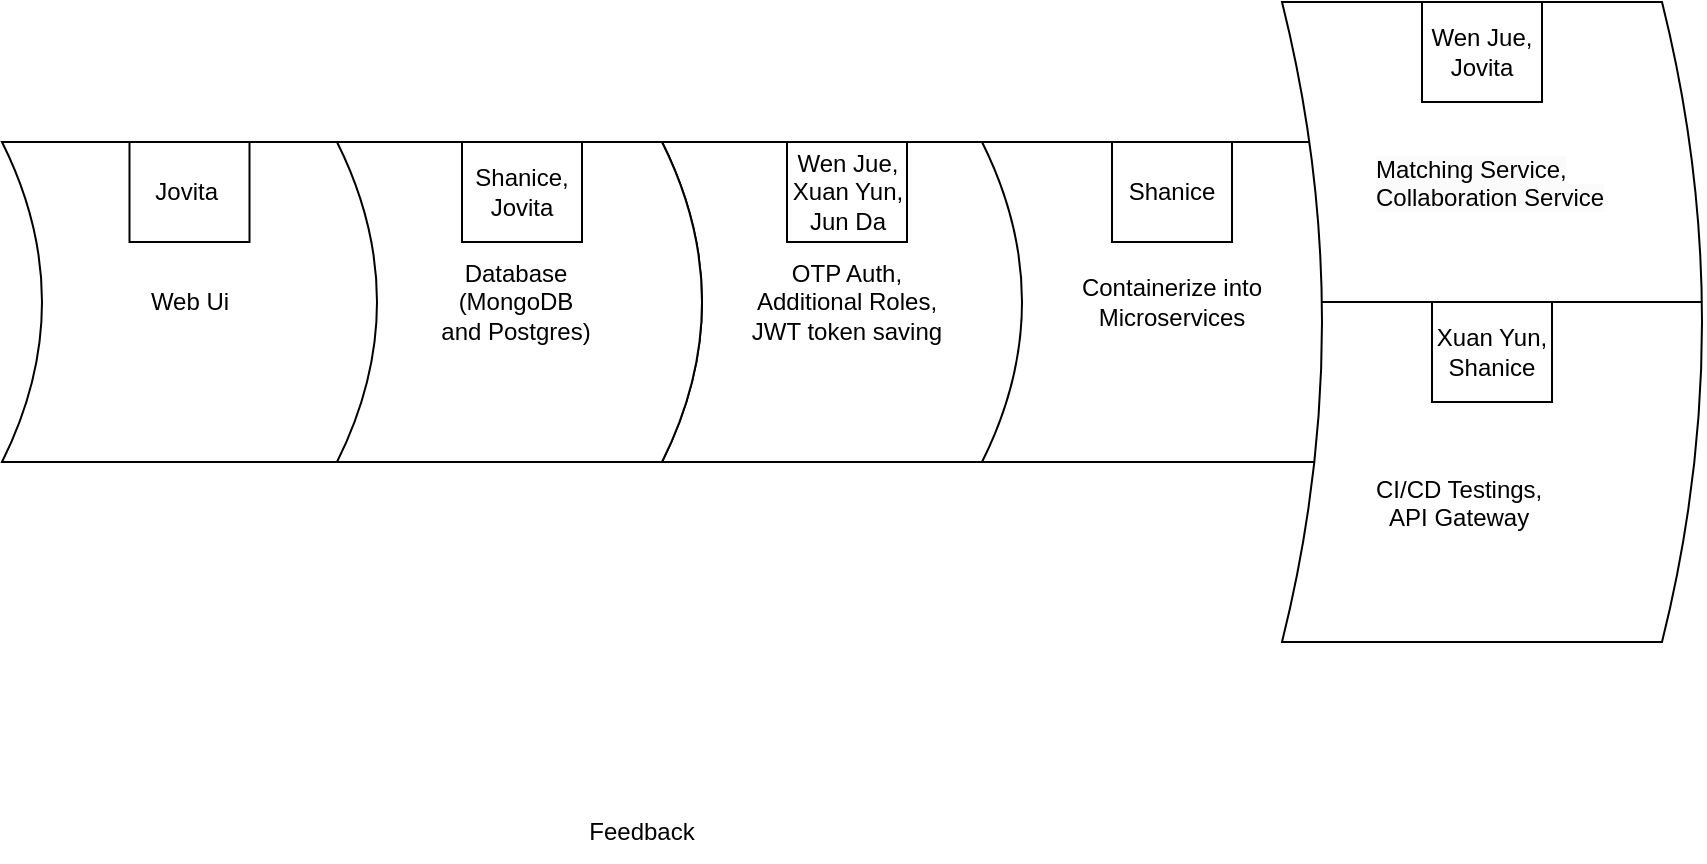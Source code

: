<mxfile version="22.1.0" type="github">
  <diagram name="Page-1" id="80nqQ44Cof5NbJmEGg_A">
    <mxGraphModel dx="1900" dy="542" grid="1" gridSize="10" guides="1" tooltips="1" connect="1" arrows="1" fold="1" page="1" pageScale="1" pageWidth="850" pageHeight="1100" math="0" shadow="0">
      <root>
        <mxCell id="0" />
        <mxCell id="1" parent="0" />
        <mxCell id="G8VuwQCp07MFnge5ML-9-14" value="OTP Auth,&lt;br&gt;Additional Roles,&lt;br&gt;JWT token saving" style="shape=dataStorage;whiteSpace=wrap;html=1;fixedSize=1;flipH=1;" vertex="1" parent="1">
          <mxGeometry x="210" y="200" width="185" height="160" as="geometry" />
        </mxCell>
        <mxCell id="G8VuwQCp07MFnge5ML-9-15" value="Containerize into&lt;br&gt;Microservices" style="shape=dataStorage;whiteSpace=wrap;html=1;fixedSize=1;flipH=1;" vertex="1" parent="1">
          <mxGeometry x="370" y="200" width="190" height="160" as="geometry" />
        </mxCell>
        <mxCell id="G8VuwQCp07MFnge5ML-9-16" value="" style="shape=dataStorage;whiteSpace=wrap;html=1;fixedSize=1;flipH=1;size=20;" vertex="1" parent="1">
          <mxGeometry x="520" y="130" width="210" height="320" as="geometry" />
        </mxCell>
        <mxCell id="G8VuwQCp07MFnge5ML-9-20" value="Feedback" style="text;html=1;strokeColor=none;fillColor=none;align=center;verticalAlign=middle;whiteSpace=wrap;rounded=0;" vertex="1" parent="1">
          <mxGeometry x="170" y="530" width="60" height="30" as="geometry" />
        </mxCell>
        <mxCell id="G8VuwQCp07MFnge5ML-9-13" value="Database&lt;br&gt;(MongoDB &lt;br&gt;and Postgres)" style="shape=dataStorage;whiteSpace=wrap;html=1;fixedSize=1;flipH=1;" vertex="1" parent="1">
          <mxGeometry x="42.5" y="200" width="187.5" height="160" as="geometry" />
        </mxCell>
        <mxCell id="G8VuwQCp07MFnge5ML-9-7" value="Web Ui" style="shape=dataStorage;whiteSpace=wrap;html=1;fixedSize=1;flipH=1;" vertex="1" parent="1">
          <mxGeometry x="-120" y="200" width="187.5" height="160" as="geometry" />
        </mxCell>
        <mxCell id="G8VuwQCp07MFnge5ML-9-23" value="Jovita&amp;nbsp;" style="text;html=1;strokeColor=default;fillColor=none;align=center;verticalAlign=middle;whiteSpace=wrap;rounded=0;" vertex="1" parent="1">
          <mxGeometry x="-56.25" y="200" width="60" height="50" as="geometry" />
        </mxCell>
        <mxCell id="G8VuwQCp07MFnge5ML-9-22" value="Shanice,&lt;br&gt;Jovita" style="text;html=1;strokeColor=default;fillColor=none;align=center;verticalAlign=middle;whiteSpace=wrap;rounded=0;" vertex="1" parent="1">
          <mxGeometry x="110" y="200" width="60" height="50" as="geometry" />
        </mxCell>
        <mxCell id="G8VuwQCp07MFnge5ML-9-24" value="Wen Jue,&lt;br&gt;Xuan Yun,&lt;br&gt;Jun Da" style="text;html=1;strokeColor=default;fillColor=none;align=center;verticalAlign=middle;whiteSpace=wrap;rounded=0;" vertex="1" parent="1">
          <mxGeometry x="272.5" y="200" width="60" height="50" as="geometry" />
        </mxCell>
        <mxCell id="G8VuwQCp07MFnge5ML-9-25" value="Shanice" style="text;html=1;strokeColor=default;fillColor=none;align=center;verticalAlign=middle;whiteSpace=wrap;rounded=0;" vertex="1" parent="1">
          <mxGeometry x="435" y="200" width="60" height="50" as="geometry" />
        </mxCell>
        <mxCell id="G8VuwQCp07MFnge5ML-9-26" value="Wen Jue,&lt;br&gt;Jovita" style="text;html=1;strokeColor=default;fillColor=none;align=center;verticalAlign=middle;whiteSpace=wrap;rounded=0;" vertex="1" parent="1">
          <mxGeometry x="590" y="130" width="60" height="50" as="geometry" />
        </mxCell>
        <mxCell id="G8VuwQCp07MFnge5ML-9-27" value="Xuan Yun,&lt;br&gt;Shanice" style="text;html=1;strokeColor=default;fillColor=none;align=center;verticalAlign=middle;whiteSpace=wrap;rounded=0;" vertex="1" parent="1">
          <mxGeometry x="595" y="280" width="60" height="50" as="geometry" />
        </mxCell>
        <mxCell id="G8VuwQCp07MFnge5ML-9-28" value="" style="endArrow=none;html=1;rounded=0;entryX=1;entryY=0.5;entryDx=0;entryDy=0;startSize=6;endSize=6;" edge="1" parent="1">
          <mxGeometry width="50" height="50" relative="1" as="geometry">
            <mxPoint x="540" y="280" as="sourcePoint" />
            <mxPoint x="730" y="280" as="targetPoint" />
          </mxGeometry>
        </mxCell>
        <mxCell id="G8VuwQCp07MFnge5ML-9-29" value="&lt;span style=&quot;color: rgb(0, 0, 0); font-family: Helvetica; font-size: 12px; font-style: normal; font-variant-ligatures: normal; font-variant-caps: normal; font-weight: 400; letter-spacing: normal; orphans: 2; text-align: center; text-indent: 0px; text-transform: none; widows: 2; word-spacing: 0px; -webkit-text-stroke-width: 0px; background-color: rgb(251, 251, 251); text-decoration-thickness: initial; text-decoration-style: initial; text-decoration-color: initial; float: none; display: inline !important;&quot;&gt;Matching Service,&lt;/span&gt;&lt;br style=&quot;border-color: var(--border-color); color: rgb(0, 0, 0); font-family: Helvetica; font-size: 12px; font-style: normal; font-variant-ligatures: normal; font-variant-caps: normal; font-weight: 400; letter-spacing: normal; orphans: 2; text-align: center; text-indent: 0px; text-transform: none; widows: 2; word-spacing: 0px; -webkit-text-stroke-width: 0px; background-color: rgb(251, 251, 251); text-decoration-thickness: initial; text-decoration-style: initial; text-decoration-color: initial;&quot;&gt;&lt;span style=&quot;color: rgb(0, 0, 0); font-family: Helvetica; font-size: 12px; font-style: normal; font-variant-ligatures: normal; font-variant-caps: normal; font-weight: 400; letter-spacing: normal; orphans: 2; text-align: center; text-indent: 0px; text-transform: none; widows: 2; word-spacing: 0px; -webkit-text-stroke-width: 0px; background-color: rgb(251, 251, 251); text-decoration-thickness: initial; text-decoration-style: initial; text-decoration-color: initial; float: none; display: inline !important;&quot;&gt;Collaboration Service&lt;/span&gt;" style="text;whiteSpace=wrap;html=1;" vertex="1" parent="1">
          <mxGeometry x="565" y="200" width="120" height="50" as="geometry" />
        </mxCell>
        <mxCell id="G8VuwQCp07MFnge5ML-9-30" value="&lt;div style=&quot;text-align: center;&quot;&gt;&lt;span style=&quot;background-color: initial;&quot;&gt;CI/CD Testings,&lt;/span&gt;&lt;/div&gt;&lt;div style=&quot;text-align: center;&quot;&gt;&lt;span style=&quot;background-color: initial;&quot;&gt;API Gateway&lt;/span&gt;&lt;/div&gt;" style="text;whiteSpace=wrap;html=1;" vertex="1" parent="1">
          <mxGeometry x="565" y="360" width="120" height="50" as="geometry" />
        </mxCell>
      </root>
    </mxGraphModel>
  </diagram>
</mxfile>
